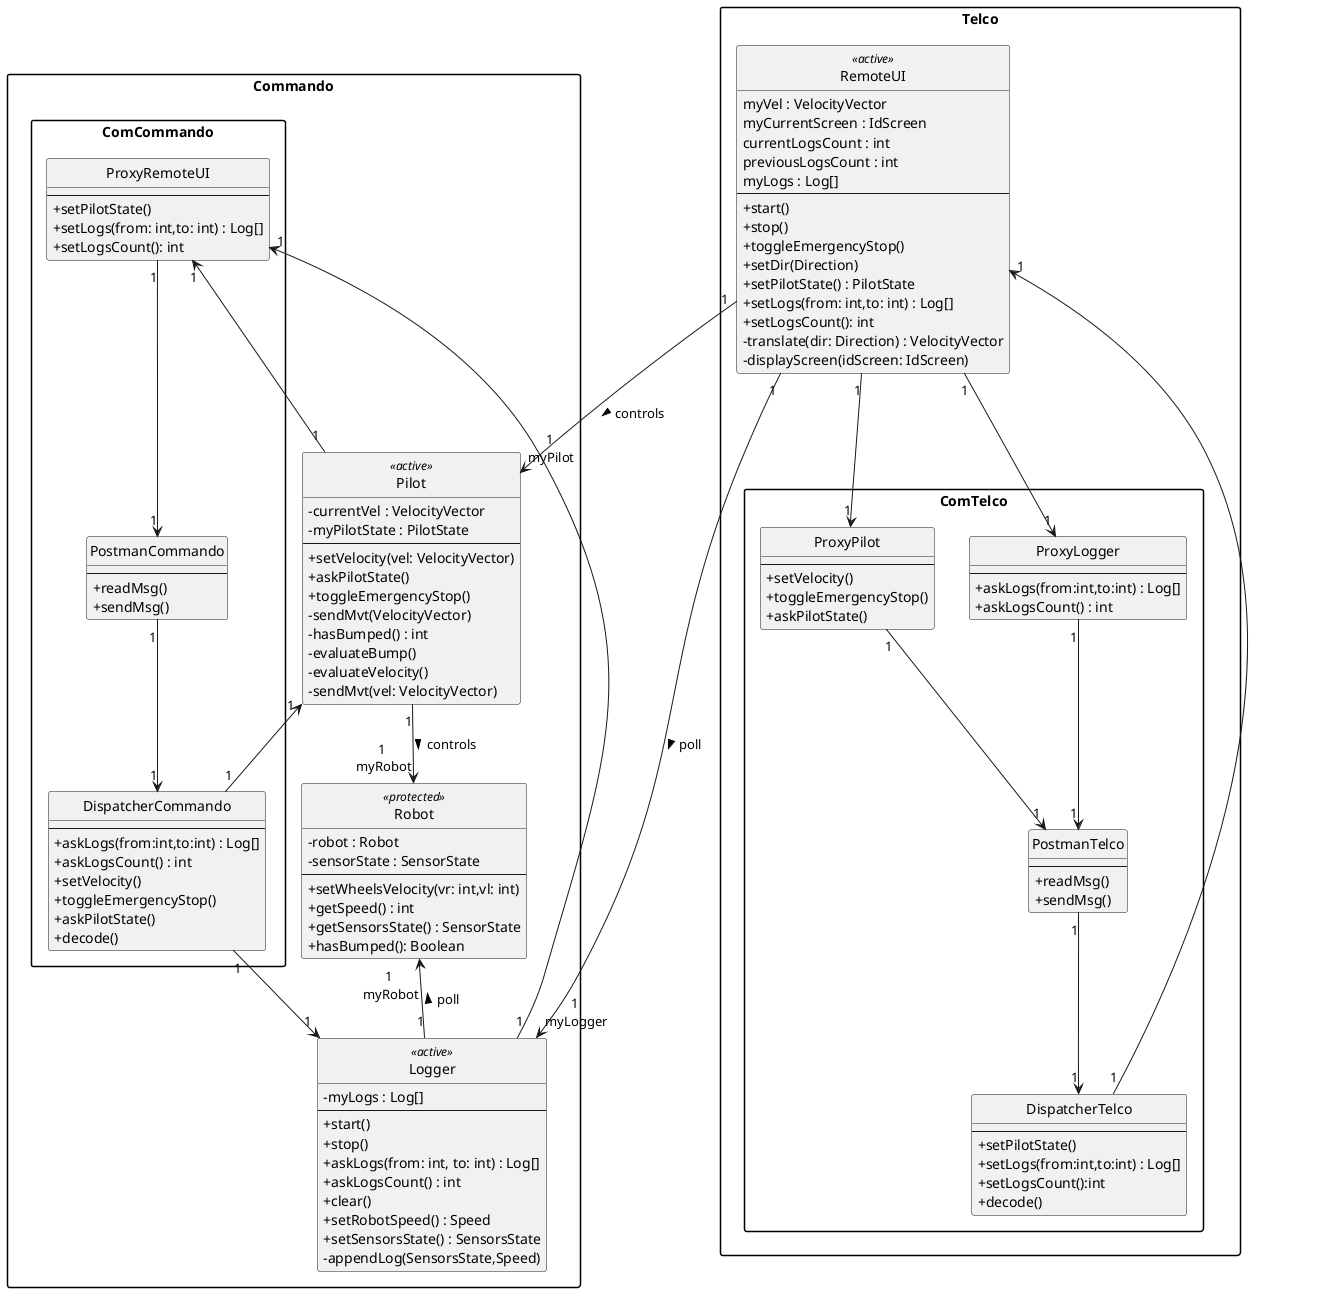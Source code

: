 @startuml

hide circle
skinparam classAttributeIconSize 0
skinparam monochrome true
skinparam packageStyle rect
skinparam shadowing false



package Telco {
    package ComTelco {
        class DispatcherTelco {
            --
            + setPilotState()
            + setLogs(from:int,to:int) : Log[]
            + setLogsCount():int
            + decode()
        }

        class ProxyPilot{
        --
            + setVelocity()
            + toggleEmergencyStop()
            + askPilotState()
        }

        class ProxyLogger{
            --
            + askLogs(from:int,to:int) : Log[]
            + askLogsCount() : int
        }

        class PostmanTelco {
            --
            + readMsg()
            + sendMsg()
        }
    }

    class RemoteUI << active >> {
        myVel : VelocityVector
        myCurrentScreen : IdScreen
        currentLogsCount : int
        previousLogsCount : int
        myLogs : Log[]
        --
        + start()
        + stop()
        + toggleEmergencyStop()
        + setDir(Direction)
        + setPilotState() : PilotState
        + setLogs(from: int,to: int) : Log[]
        + setLogsCount(): int
        - translate(dir: Direction) : VelocityVector
        - displayScreen(idScreen: IdScreen)
    }
}

package Commando {
    package ComCommando {
        class ProxyRemoteUI{
            --
            + setPilotState()
            + setLogs(from: int,to: int) : Log[]
            + setLogsCount(): int
        }

        class DispatcherCommando {
            --
            + askLogs(from:int,to:int) : Log[]
            + askLogsCount() : int
            + setVelocity()
            + toggleEmergencyStop()
            + askPilotState()
            + decode()
        }

        class PostmanCommando {
            --
            + readMsg()
            + sendMsg()
        }
    }

    class Pilot << active >> {
        - currentVel : VelocityVector
        - myPilotState : PilotState
        --
        + setVelocity(vel: VelocityVector)
        + askPilotState()
        + toggleEmergencyStop()
        - sendMvt(VelocityVector)
        - hasBumped() : int
        - evaluateBump()
        - evaluateVelocity()
        - sendMvt(vel: VelocityVector)
    }

    class Robot << protected >> {
        - robot : Robot
        - sensorState : SensorState
        --
        + setWheelsVelocity(vr: int,vl: int)
        + getSpeed() : int
        + getSensorsState() : SensorState
        + hasBumped(): Boolean
    }

    class Logger << active >>{
        - myLogs : Log[]
        --
        + start()
        + stop()
        + askLogs(from: int, to: int) : Log[]
        + askLogsCount() : int
        + clear()
        + setRobotSpeed() : Speed
        + setSensorsState() : SensorsState
        - appendLog(SensorsState,Speed)
    }
}

Pilot "1"--> "1 \nmyRobot" Robot : > controls
Robot "1 \nmyRobot" <-- "1" Logger : < poll
RemoteUI "1"--> "1 \nmyPilot" Pilot: > controls
RemoteUI "1"--> "1 \nmyLogger" Logger : > poll

RemoteUI "1"--> "1" ProxyPilot
RemoteUI "1"--> "1" ProxyLogger
ProxyPilot "1"--> "1" PostmanTelco
ProxyLogger "1"--> "1" PostmanTelco
DispatcherTelco "1"--> "1" RemoteUI
PostmanTelco "1"--> "1" DispatcherTelco

Pilot "1"--> "1" ProxyRemoteUI
Logger "1"--> "1" ProxyRemoteUI
ProxyRemoteUI "1"--> "1" PostmanCommando
DispatcherCommando "1"--> "1" Pilot
DispatcherCommando "1"--> "1" Logger
PostmanCommando "1"--> "1" DispatcherCommando
@enduml
